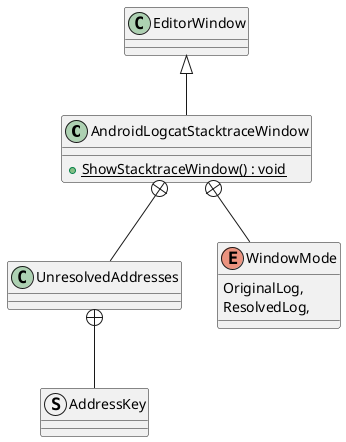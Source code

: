 @startuml
class AndroidLogcatStacktraceWindow {
    + {static} ShowStacktraceWindow() : void
}
class UnresolvedAddresses {
}
enum WindowMode {
    OriginalLog,
    ResolvedLog,
}
struct AddressKey {
}
EditorWindow <|-- AndroidLogcatStacktraceWindow
AndroidLogcatStacktraceWindow +-- UnresolvedAddresses
AndroidLogcatStacktraceWindow +-- WindowMode
UnresolvedAddresses +-- AddressKey
@enduml
